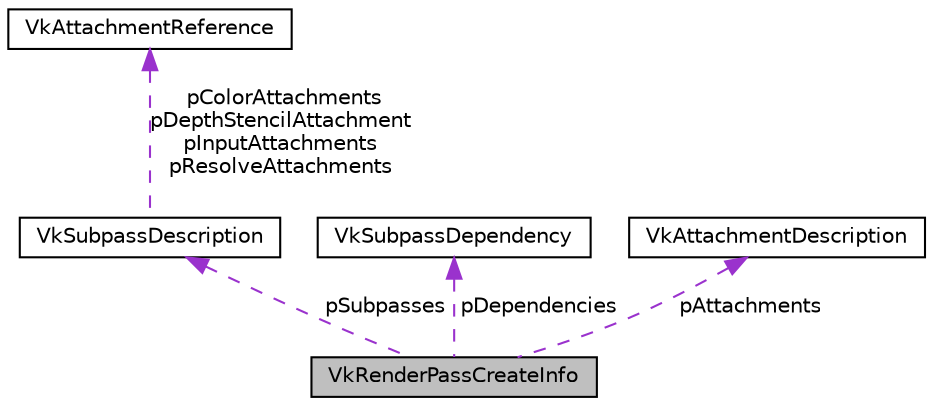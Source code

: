 digraph "VkRenderPassCreateInfo"
{
 // LATEX_PDF_SIZE
  edge [fontname="Helvetica",fontsize="10",labelfontname="Helvetica",labelfontsize="10"];
  node [fontname="Helvetica",fontsize="10",shape=record];
  Node1 [label="VkRenderPassCreateInfo",height=0.2,width=0.4,color="black", fillcolor="grey75", style="filled", fontcolor="black",tooltip=" "];
  Node2 -> Node1 [dir="back",color="darkorchid3",fontsize="10",style="dashed",label=" pSubpasses" ,fontname="Helvetica"];
  Node2 [label="VkSubpassDescription",height=0.2,width=0.4,color="black", fillcolor="white", style="filled",URL="$structVkSubpassDescription.html",tooltip=" "];
  Node3 -> Node2 [dir="back",color="darkorchid3",fontsize="10",style="dashed",label=" pColorAttachments\npDepthStencilAttachment\npInputAttachments\npResolveAttachments" ,fontname="Helvetica"];
  Node3 [label="VkAttachmentReference",height=0.2,width=0.4,color="black", fillcolor="white", style="filled",URL="$structVkAttachmentReference.html",tooltip=" "];
  Node4 -> Node1 [dir="back",color="darkorchid3",fontsize="10",style="dashed",label=" pDependencies" ,fontname="Helvetica"];
  Node4 [label="VkSubpassDependency",height=0.2,width=0.4,color="black", fillcolor="white", style="filled",URL="$structVkSubpassDependency.html",tooltip=" "];
  Node5 -> Node1 [dir="back",color="darkorchid3",fontsize="10",style="dashed",label=" pAttachments" ,fontname="Helvetica"];
  Node5 [label="VkAttachmentDescription",height=0.2,width=0.4,color="black", fillcolor="white", style="filled",URL="$structVkAttachmentDescription.html",tooltip=" "];
}

